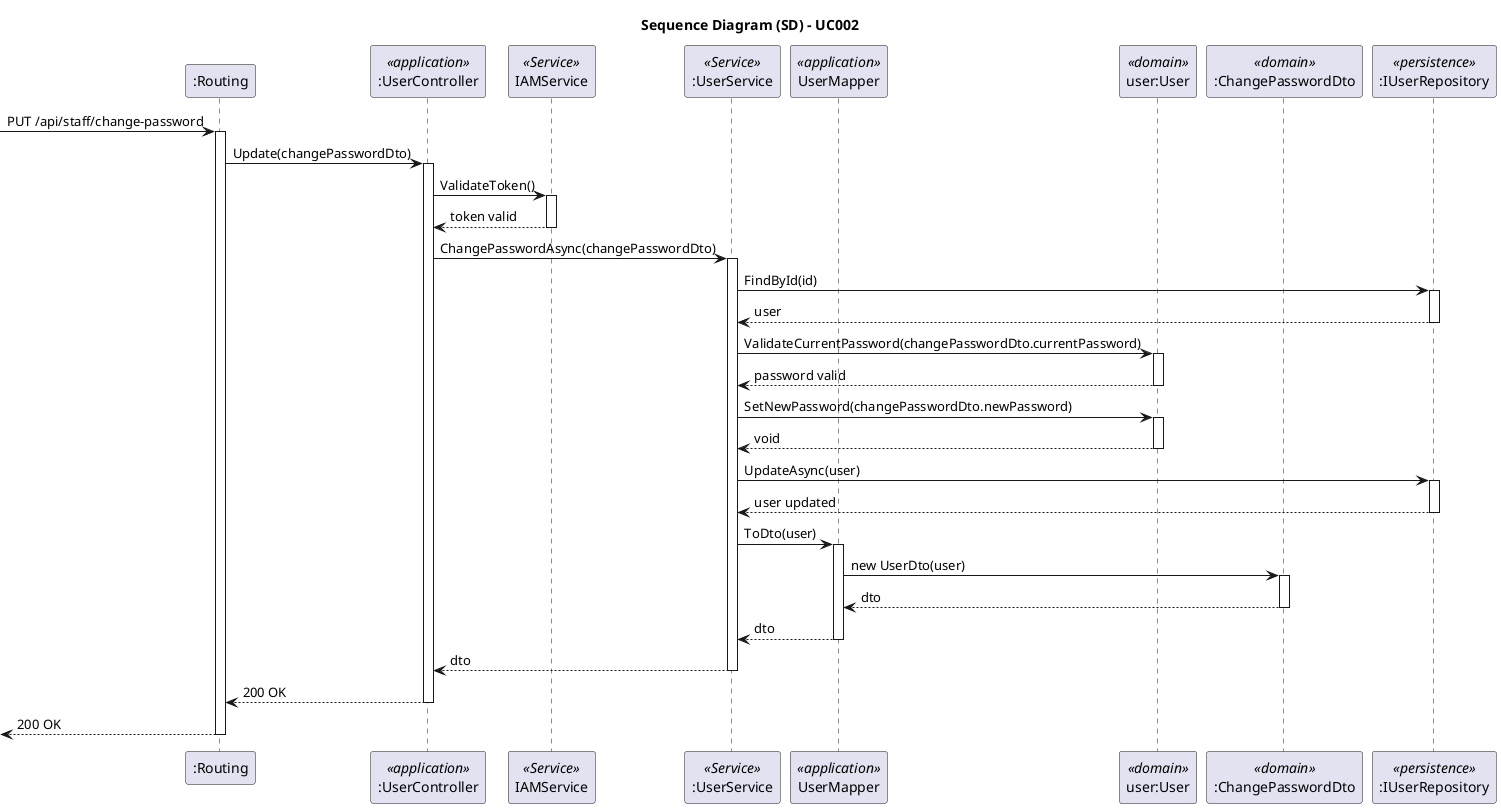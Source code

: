 @startuml
skinparam packageStyle rectangle
skinparam shadowing false
skinparam linetype polyline

skinparam classAttributeIconSize 0

title Sequence Diagram (SD) - UC002

participant ":Routing" as Routing
participant ":UserController" as Controller <<application>>
participant "IAMService" as IAM <<Service>>
participant ":UserService" as Service <<Service>>
participant "UserMapper" as Mapper <<application>>
participant "user:User" as User <<domain>>
participant ":ChangePasswordDto" as DTO <<domain>>
participant ":IUserRepository" as UserRepo <<persistence>>

-> Routing: PUT /api/staff/change-password
activate Routing

    Routing -> Controller: Update(changePasswordDto)
    activate Controller

        Controller -> IAM: ValidateToken()
        activate IAM
            IAM --> Controller: token valid
        deactivate IAM

        Controller -> Service: ChangePasswordAsync(changePasswordDto)
        activate Service

            Service -> UserRepo: FindById(id)
            activate UserRepo
                UserRepo --> Service: user
            deactivate UserRepo

            Service -> User: ValidateCurrentPassword(changePasswordDto.currentPassword)
            activate User
                User --> Service: password valid
            deactivate User

            Service -> User: SetNewPassword(changePasswordDto.newPassword)
            activate User
                User --> Service: void
            deactivate User

            Service -> UserRepo: UpdateAsync(user)
            activate UserRepo
                UserRepo --> Service: user updated
            deactivate UserRepo

            Service -> Mapper: ToDto(user)
            activate Mapper
                Mapper -> DTO: new UserDto(user)
                activate DTO
                    DTO --> Mapper: dto
                deactivate DTO
                Mapper --> Service: dto
            deactivate Mapper

            Service --> Controller: dto
        deactivate Service

        Controller --> Routing: 200 OK
    deactivate Controller

    <-- Routing: 200 OK
deactivate Routing

@enduml